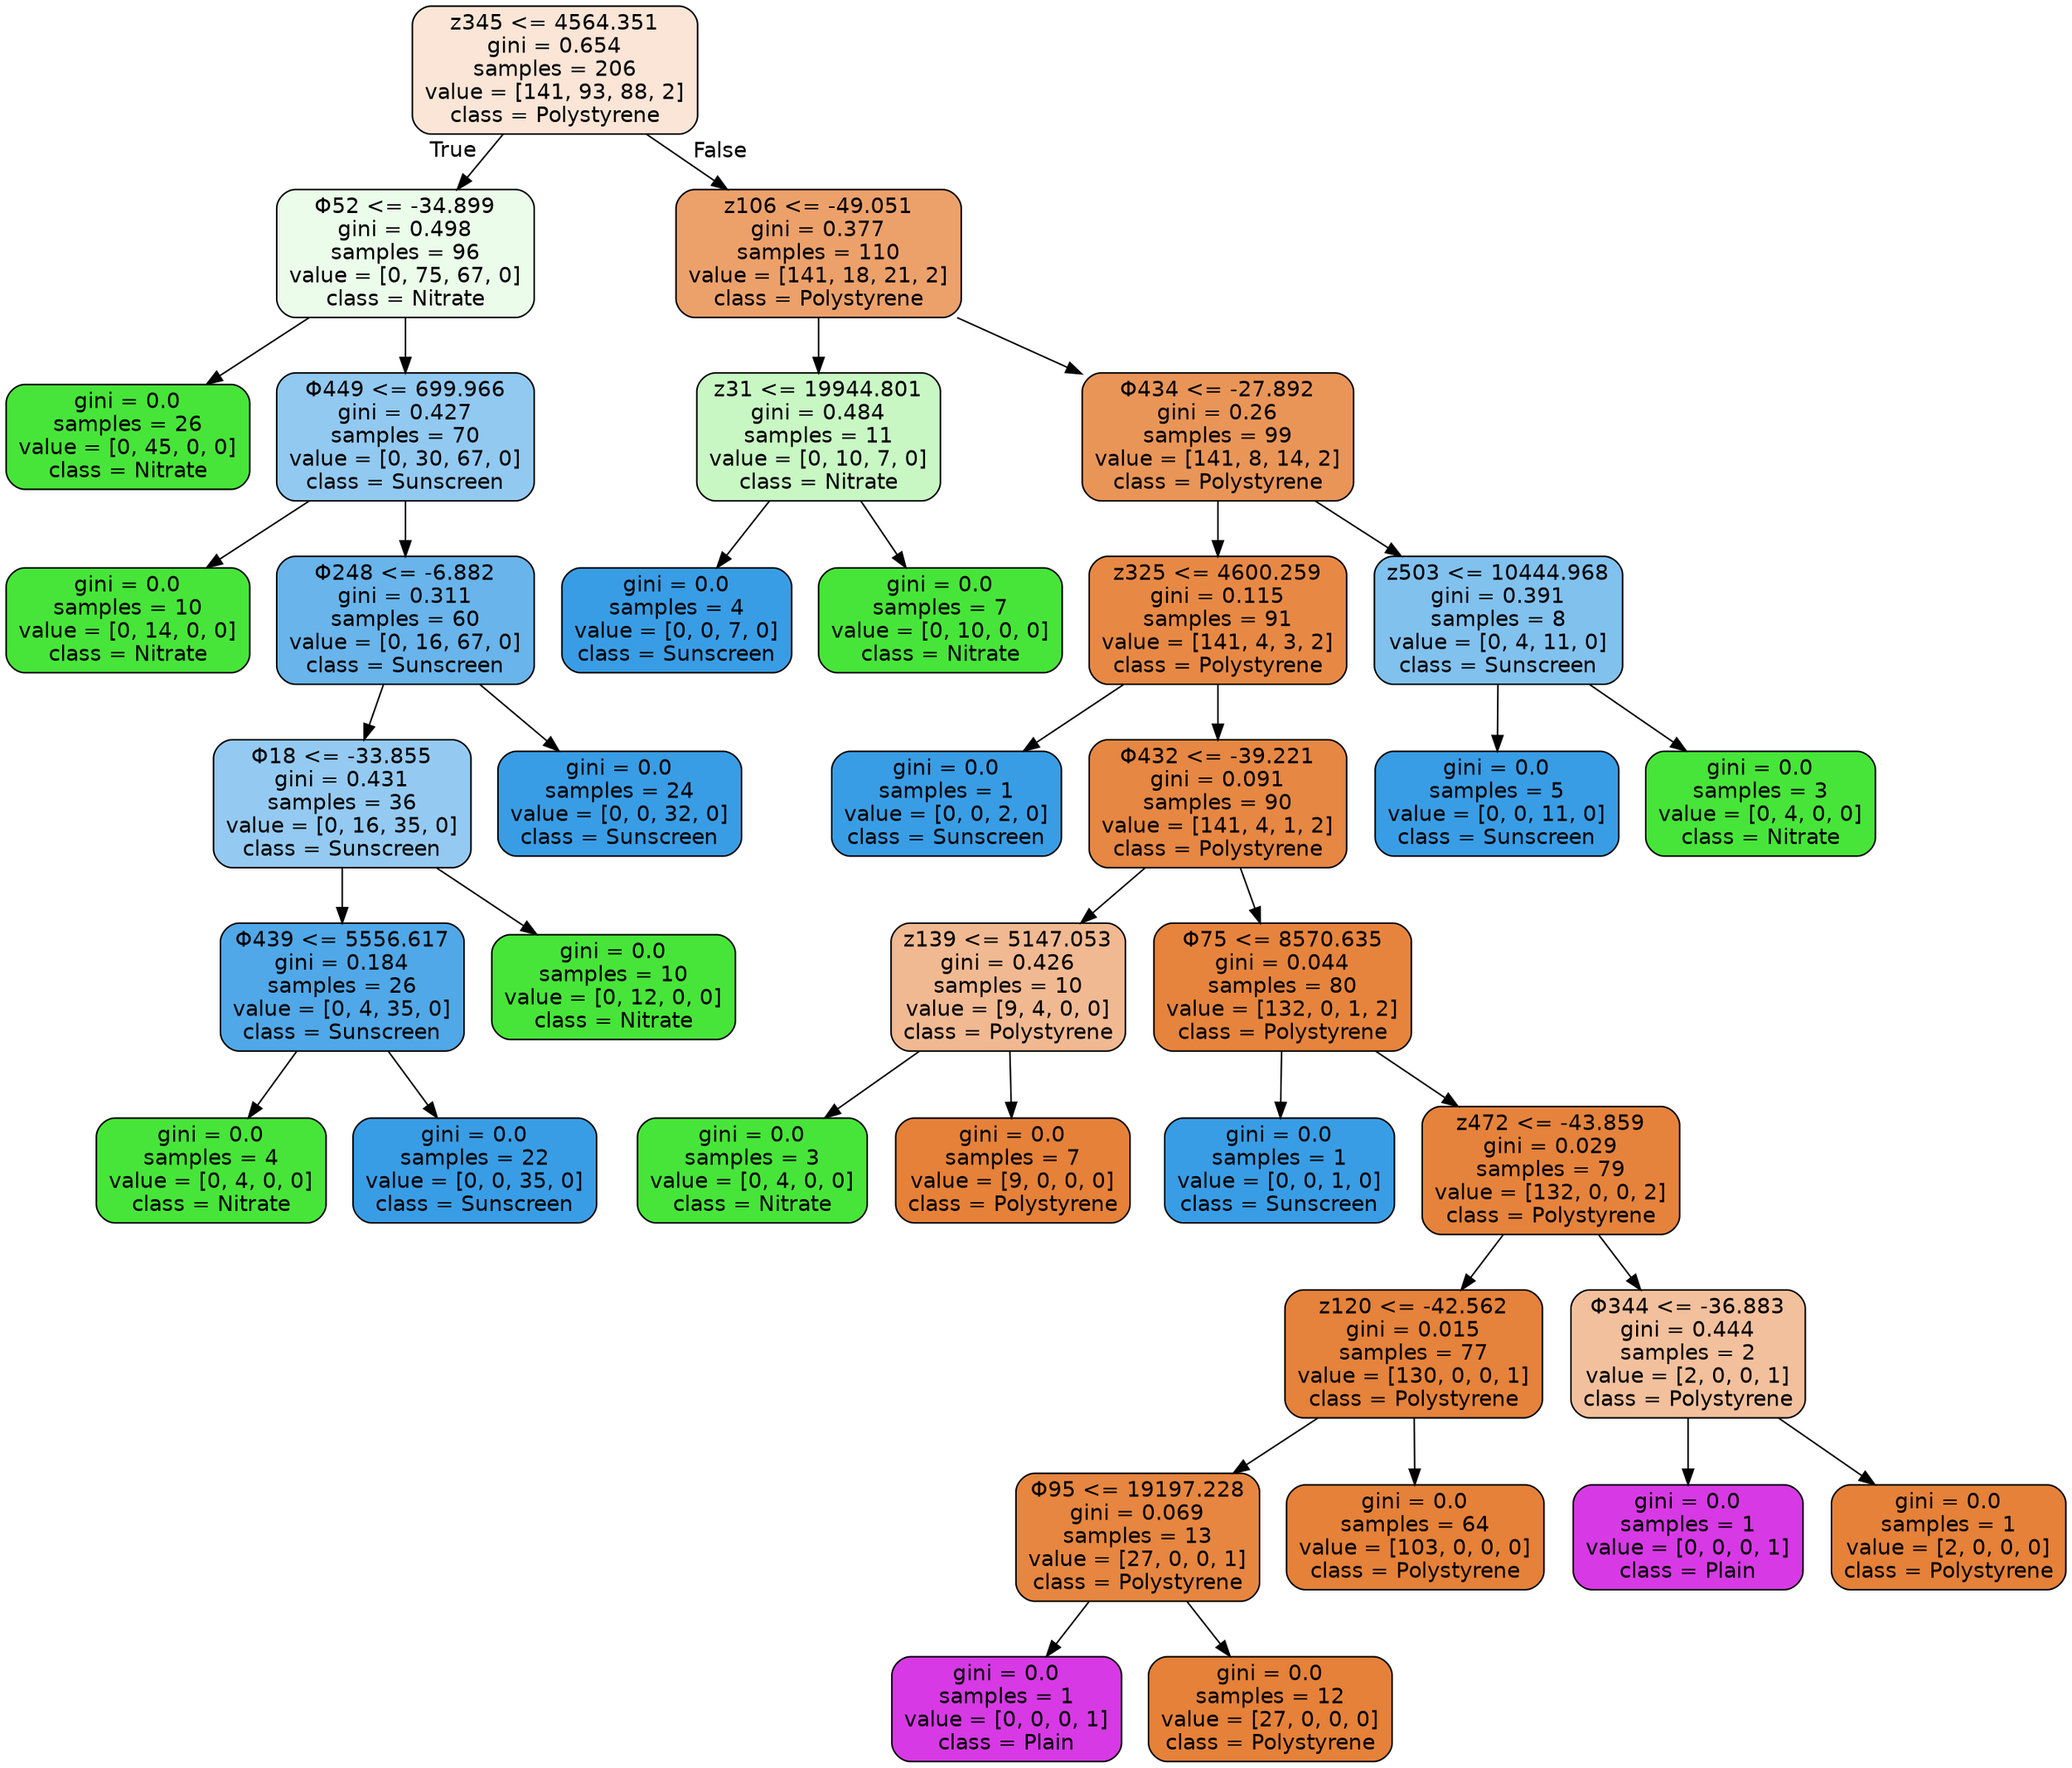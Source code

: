 digraph Tree {
node [shape=box, style="filled, rounded", color="black", fontname="helvetica"] ;
edge [fontname="helvetica"] ;
0 [label="z345 <= 4564.351\ngini = 0.654\nsamples = 206\nvalue = [141, 93, 88, 2]\nclass = Polystyrene", fillcolor="#fae5d6"] ;
1 [label="Φ52 <= -34.899\ngini = 0.498\nsamples = 96\nvalue = [0, 75, 67, 0]\nclass = Nitrate", fillcolor="#ebfcea"] ;
0 -> 1 [labeldistance=2.5, labelangle=45, headlabel="True"] ;
2 [label="gini = 0.0\nsamples = 26\nvalue = [0, 45, 0, 0]\nclass = Nitrate", fillcolor="#47e539"] ;
1 -> 2 ;
3 [label="Φ449 <= 699.966\ngini = 0.427\nsamples = 70\nvalue = [0, 30, 67, 0]\nclass = Sunscreen", fillcolor="#92c9f1"] ;
1 -> 3 ;
4 [label="gini = 0.0\nsamples = 10\nvalue = [0, 14, 0, 0]\nclass = Nitrate", fillcolor="#47e539"] ;
3 -> 4 ;
5 [label="Φ248 <= -6.882\ngini = 0.311\nsamples = 60\nvalue = [0, 16, 67, 0]\nclass = Sunscreen", fillcolor="#68b4eb"] ;
3 -> 5 ;
6 [label="Φ18 <= -33.855\ngini = 0.431\nsamples = 36\nvalue = [0, 16, 35, 0]\nclass = Sunscreen", fillcolor="#94caf1"] ;
5 -> 6 ;
7 [label="Φ439 <= 5556.617\ngini = 0.184\nsamples = 26\nvalue = [0, 4, 35, 0]\nclass = Sunscreen", fillcolor="#50a8e8"] ;
6 -> 7 ;
8 [label="gini = 0.0\nsamples = 4\nvalue = [0, 4, 0, 0]\nclass = Nitrate", fillcolor="#47e539"] ;
7 -> 8 ;
9 [label="gini = 0.0\nsamples = 22\nvalue = [0, 0, 35, 0]\nclass = Sunscreen", fillcolor="#399de5"] ;
7 -> 9 ;
10 [label="gini = 0.0\nsamples = 10\nvalue = [0, 12, 0, 0]\nclass = Nitrate", fillcolor="#47e539"] ;
6 -> 10 ;
11 [label="gini = 0.0\nsamples = 24\nvalue = [0, 0, 32, 0]\nclass = Sunscreen", fillcolor="#399de5"] ;
5 -> 11 ;
12 [label="z106 <= -49.051\ngini = 0.377\nsamples = 110\nvalue = [141, 18, 21, 2]\nclass = Polystyrene", fillcolor="#eca16b"] ;
0 -> 12 [labeldistance=2.5, labelangle=-45, headlabel="False"] ;
13 [label="z31 <= 19944.801\ngini = 0.484\nsamples = 11\nvalue = [0, 10, 7, 0]\nclass = Nitrate", fillcolor="#c8f7c4"] ;
12 -> 13 ;
14 [label="gini = 0.0\nsamples = 4\nvalue = [0, 0, 7, 0]\nclass = Sunscreen", fillcolor="#399de5"] ;
13 -> 14 ;
15 [label="gini = 0.0\nsamples = 7\nvalue = [0, 10, 0, 0]\nclass = Nitrate", fillcolor="#47e539"] ;
13 -> 15 ;
16 [label="Φ434 <= -27.892\ngini = 0.26\nsamples = 99\nvalue = [141, 8, 14, 2]\nclass = Polystyrene", fillcolor="#e99558"] ;
12 -> 16 ;
17 [label="z325 <= 4600.259\ngini = 0.115\nsamples = 91\nvalue = [141, 4, 3, 2]\nclass = Polystyrene", fillcolor="#e78945"] ;
16 -> 17 ;
18 [label="gini = 0.0\nsamples = 1\nvalue = [0, 0, 2, 0]\nclass = Sunscreen", fillcolor="#399de5"] ;
17 -> 18 ;
19 [label="Φ432 <= -39.221\ngini = 0.091\nsamples = 90\nvalue = [141, 4, 1, 2]\nclass = Polystyrene", fillcolor="#e68743"] ;
17 -> 19 ;
20 [label="z139 <= 5147.053\ngini = 0.426\nsamples = 10\nvalue = [9, 4, 0, 0]\nclass = Polystyrene", fillcolor="#f1b991"] ;
19 -> 20 ;
21 [label="gini = 0.0\nsamples = 3\nvalue = [0, 4, 0, 0]\nclass = Nitrate", fillcolor="#47e539"] ;
20 -> 21 ;
22 [label="gini = 0.0\nsamples = 7\nvalue = [9, 0, 0, 0]\nclass = Polystyrene", fillcolor="#e58139"] ;
20 -> 22 ;
23 [label="Φ75 <= 8570.635\ngini = 0.044\nsamples = 80\nvalue = [132, 0, 1, 2]\nclass = Polystyrene", fillcolor="#e6843d"] ;
19 -> 23 ;
24 [label="gini = 0.0\nsamples = 1\nvalue = [0, 0, 1, 0]\nclass = Sunscreen", fillcolor="#399de5"] ;
23 -> 24 ;
25 [label="z472 <= -43.859\ngini = 0.029\nsamples = 79\nvalue = [132, 0, 0, 2]\nclass = Polystyrene", fillcolor="#e5833c"] ;
23 -> 25 ;
26 [label="z120 <= -42.562\ngini = 0.015\nsamples = 77\nvalue = [130, 0, 0, 1]\nclass = Polystyrene", fillcolor="#e5823b"] ;
25 -> 26 ;
27 [label="Φ95 <= 19197.228\ngini = 0.069\nsamples = 13\nvalue = [27, 0, 0, 1]\nclass = Polystyrene", fillcolor="#e68640"] ;
26 -> 27 ;
28 [label="gini = 0.0\nsamples = 1\nvalue = [0, 0, 0, 1]\nclass = Plain", fillcolor="#d739e5"] ;
27 -> 28 ;
29 [label="gini = 0.0\nsamples = 12\nvalue = [27, 0, 0, 0]\nclass = Polystyrene", fillcolor="#e58139"] ;
27 -> 29 ;
30 [label="gini = 0.0\nsamples = 64\nvalue = [103, 0, 0, 0]\nclass = Polystyrene", fillcolor="#e58139"] ;
26 -> 30 ;
31 [label="Φ344 <= -36.883\ngini = 0.444\nsamples = 2\nvalue = [2, 0, 0, 1]\nclass = Polystyrene", fillcolor="#f2c09c"] ;
25 -> 31 ;
32 [label="gini = 0.0\nsamples = 1\nvalue = [0, 0, 0, 1]\nclass = Plain", fillcolor="#d739e5"] ;
31 -> 32 ;
33 [label="gini = 0.0\nsamples = 1\nvalue = [2, 0, 0, 0]\nclass = Polystyrene", fillcolor="#e58139"] ;
31 -> 33 ;
34 [label="z503 <= 10444.968\ngini = 0.391\nsamples = 8\nvalue = [0, 4, 11, 0]\nclass = Sunscreen", fillcolor="#81c1ee"] ;
16 -> 34 ;
35 [label="gini = 0.0\nsamples = 5\nvalue = [0, 0, 11, 0]\nclass = Sunscreen", fillcolor="#399de5"] ;
34 -> 35 ;
36 [label="gini = 0.0\nsamples = 3\nvalue = [0, 4, 0, 0]\nclass = Nitrate", fillcolor="#47e539"] ;
34 -> 36 ;
}